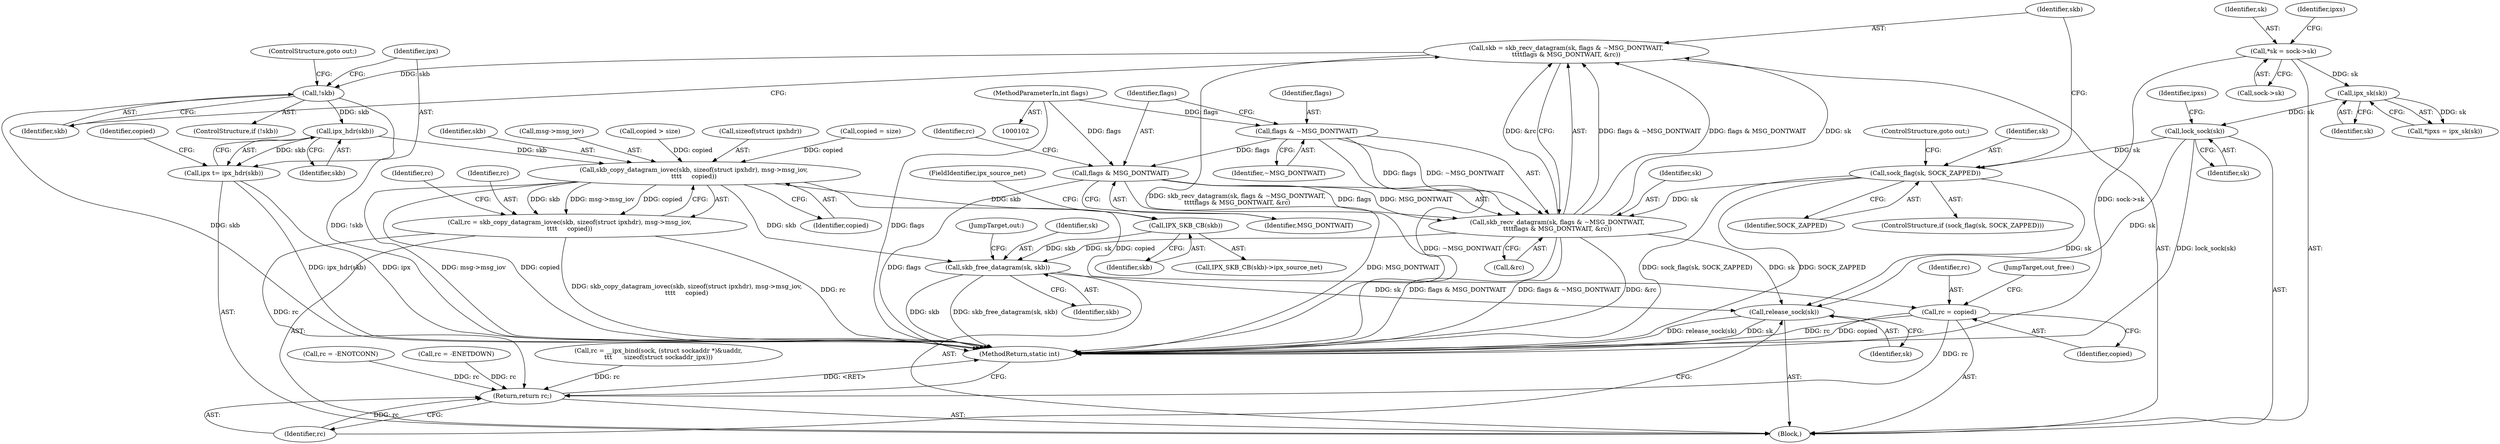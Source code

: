 digraph "0_linux_f3d3342602f8bcbf37d7c46641cb9bca7618eb1c_15@API" {
"1000196" [label="(Call,skb = skb_recv_datagram(sk, flags & ~MSG_DONTWAIT,\n\t\t\t\tflags & MSG_DONTWAIT, &rc))"];
"1000198" [label="(Call,skb_recv_datagram(sk, flags & ~MSG_DONTWAIT,\n\t\t\t\tflags & MSG_DONTWAIT, &rc))"];
"1000192" [label="(Call,sock_flag(sk, SOCK_ZAPPED))"];
"1000135" [label="(Call,lock_sock(sk))"];
"1000118" [label="(Call,ipx_sk(sk))"];
"1000110" [label="(Call,*sk = sock->sk)"];
"1000200" [label="(Call,flags & ~MSG_DONTWAIT)"];
"1000107" [label="(MethodParameterIn,int flags)"];
"1000203" [label="(Call,flags & MSG_DONTWAIT)"];
"1000209" [label="(Call,!skb)"];
"1000214" [label="(Call,ipx_hdr(skb))"];
"1000212" [label="(Call,ipx \t= ipx_hdr(skb))"];
"1000240" [label="(Call,skb_copy_datagram_iovec(skb, sizeof(struct ipxhdr), msg->msg_iov,\n\t\t\t\t     copied))"];
"1000238" [label="(Call,rc = skb_copy_datagram_iovec(skb, sizeof(struct ipxhdr), msg->msg_iov,\n\t\t\t\t     copied))"];
"1000328" [label="(Return,return rc;)"];
"1000296" [label="(Call,IPX_SKB_CB(skb))"];
"1000322" [label="(Call,skb_free_datagram(sk, skb))"];
"1000326" [label="(Call,release_sock(sk))"];
"1000318" [label="(Call,rc = copied)"];
"1000240" [label="(Call,skb_copy_datagram_iovec(skb, sizeof(struct ipxhdr), msg->msg_iov,\n\t\t\t\t     copied))"];
"1000135" [label="(Call,lock_sock(sk))"];
"1000119" [label="(Identifier,sk)"];
"1000217" [label="(Identifier,copied)"];
"1000324" [label="(Identifier,skb)"];
"1000198" [label="(Call,skb_recv_datagram(sk, flags & ~MSG_DONTWAIT,\n\t\t\t\tflags & MSG_DONTWAIT, &rc))"];
"1000197" [label="(Identifier,skb)"];
"1000295" [label="(Call,IPX_SKB_CB(skb)->ipx_source_net)"];
"1000249" [label="(Identifier,rc)"];
"1000116" [label="(Call,*ipxs = ipx_sk(sk))"];
"1000202" [label="(Identifier,~MSG_DONTWAIT)"];
"1000191" [label="(ControlStructure,if (sock_flag(sk, SOCK_ZAPPED)))"];
"1000111" [label="(Identifier,sk)"];
"1000326" [label="(Call,release_sock(sk))"];
"1000215" [label="(Identifier,skb)"];
"1000187" [label="(Call,rc = -ENOTCONN)"];
"1000201" [label="(Identifier,flags)"];
"1000320" [label="(Identifier,copied)"];
"1000213" [label="(Identifier,ipx)"];
"1000194" [label="(Identifier,SOCK_ZAPPED)"];
"1000108" [label="(Block,)"];
"1000199" [label="(Identifier,sk)"];
"1000328" [label="(Return,return rc;)"];
"1000204" [label="(Identifier,flags)"];
"1000214" [label="(Call,ipx_hdr(skb))"];
"1000247" [label="(Identifier,copied)"];
"1000203" [label="(Call,flags & MSG_DONTWAIT)"];
"1000211" [label="(ControlStructure,goto out;)"];
"1000209" [label="(Call,!skb)"];
"1000192" [label="(Call,sock_flag(sk, SOCK_ZAPPED))"];
"1000136" [label="(Identifier,sk)"];
"1000107" [label="(MethodParameterIn,int flags)"];
"1000296" [label="(Call,IPX_SKB_CB(skb))"];
"1000297" [label="(Identifier,skb)"];
"1000140" [label="(Identifier,ipxs)"];
"1000200" [label="(Call,flags & ~MSG_DONTWAIT)"];
"1000242" [label="(Call,sizeof(struct ipxhdr))"];
"1000154" [label="(Call,rc = -ENETDOWN)"];
"1000330" [label="(MethodReturn,static int)"];
"1000322" [label="(Call,skb_free_datagram(sk, skb))"];
"1000196" [label="(Call,skb = skb_recv_datagram(sk, flags & ~MSG_DONTWAIT,\n\t\t\t\tflags & MSG_DONTWAIT, &rc))"];
"1000206" [label="(Call,&rc)"];
"1000205" [label="(Identifier,MSG_DONTWAIT)"];
"1000318" [label="(Call,rc = copied)"];
"1000329" [label="(Identifier,rc)"];
"1000174" [label="(Call,rc = __ipx_bind(sock, (struct sockaddr *)&uaddr,\n\t\t\t      sizeof(struct sockaddr_ipx)))"];
"1000210" [label="(Identifier,skb)"];
"1000230" [label="(Call,copied = size)"];
"1000239" [label="(Identifier,rc)"];
"1000110" [label="(Call,*sk = sock->sk)"];
"1000323" [label="(Identifier,sk)"];
"1000195" [label="(ControlStructure,goto out;)"];
"1000241" [label="(Identifier,skb)"];
"1000112" [label="(Call,sock->sk)"];
"1000208" [label="(ControlStructure,if (!skb))"];
"1000238" [label="(Call,rc = skb_copy_datagram_iovec(skb, sizeof(struct ipxhdr), msg->msg_iov,\n\t\t\t\t     copied))"];
"1000327" [label="(Identifier,sk)"];
"1000325" [label="(JumpTarget,out:)"];
"1000193" [label="(Identifier,sk)"];
"1000212" [label="(Call,ipx \t= ipx_hdr(skb))"];
"1000321" [label="(JumpTarget,out_free:)"];
"1000319" [label="(Identifier,rc)"];
"1000207" [label="(Identifier,rc)"];
"1000244" [label="(Call,msg->msg_iov)"];
"1000118" [label="(Call,ipx_sk(sk))"];
"1000226" [label="(Call,copied > size)"];
"1000298" [label="(FieldIdentifier,ipx_source_net)"];
"1000117" [label="(Identifier,ipxs)"];
"1000196" -> "1000108"  [label="AST: "];
"1000196" -> "1000198"  [label="CFG: "];
"1000197" -> "1000196"  [label="AST: "];
"1000198" -> "1000196"  [label="AST: "];
"1000210" -> "1000196"  [label="CFG: "];
"1000196" -> "1000330"  [label="DDG: skb_recv_datagram(sk, flags & ~MSG_DONTWAIT,\n\t\t\t\tflags & MSG_DONTWAIT, &rc)"];
"1000198" -> "1000196"  [label="DDG: sk"];
"1000198" -> "1000196"  [label="DDG: flags & ~MSG_DONTWAIT"];
"1000198" -> "1000196"  [label="DDG: flags & MSG_DONTWAIT"];
"1000198" -> "1000196"  [label="DDG: &rc"];
"1000196" -> "1000209"  [label="DDG: skb"];
"1000198" -> "1000206"  [label="CFG: "];
"1000199" -> "1000198"  [label="AST: "];
"1000200" -> "1000198"  [label="AST: "];
"1000203" -> "1000198"  [label="AST: "];
"1000206" -> "1000198"  [label="AST: "];
"1000198" -> "1000330"  [label="DDG: flags & ~MSG_DONTWAIT"];
"1000198" -> "1000330"  [label="DDG: &rc"];
"1000198" -> "1000330"  [label="DDG: flags & MSG_DONTWAIT"];
"1000192" -> "1000198"  [label="DDG: sk"];
"1000200" -> "1000198"  [label="DDG: flags"];
"1000200" -> "1000198"  [label="DDG: ~MSG_DONTWAIT"];
"1000203" -> "1000198"  [label="DDG: flags"];
"1000203" -> "1000198"  [label="DDG: MSG_DONTWAIT"];
"1000198" -> "1000322"  [label="DDG: sk"];
"1000198" -> "1000326"  [label="DDG: sk"];
"1000192" -> "1000191"  [label="AST: "];
"1000192" -> "1000194"  [label="CFG: "];
"1000193" -> "1000192"  [label="AST: "];
"1000194" -> "1000192"  [label="AST: "];
"1000195" -> "1000192"  [label="CFG: "];
"1000197" -> "1000192"  [label="CFG: "];
"1000192" -> "1000330"  [label="DDG: SOCK_ZAPPED"];
"1000192" -> "1000330"  [label="DDG: sock_flag(sk, SOCK_ZAPPED)"];
"1000135" -> "1000192"  [label="DDG: sk"];
"1000192" -> "1000326"  [label="DDG: sk"];
"1000135" -> "1000108"  [label="AST: "];
"1000135" -> "1000136"  [label="CFG: "];
"1000136" -> "1000135"  [label="AST: "];
"1000140" -> "1000135"  [label="CFG: "];
"1000135" -> "1000330"  [label="DDG: lock_sock(sk)"];
"1000118" -> "1000135"  [label="DDG: sk"];
"1000135" -> "1000326"  [label="DDG: sk"];
"1000118" -> "1000116"  [label="AST: "];
"1000118" -> "1000119"  [label="CFG: "];
"1000119" -> "1000118"  [label="AST: "];
"1000116" -> "1000118"  [label="CFG: "];
"1000118" -> "1000116"  [label="DDG: sk"];
"1000110" -> "1000118"  [label="DDG: sk"];
"1000110" -> "1000108"  [label="AST: "];
"1000110" -> "1000112"  [label="CFG: "];
"1000111" -> "1000110"  [label="AST: "];
"1000112" -> "1000110"  [label="AST: "];
"1000117" -> "1000110"  [label="CFG: "];
"1000110" -> "1000330"  [label="DDG: sock->sk"];
"1000200" -> "1000202"  [label="CFG: "];
"1000201" -> "1000200"  [label="AST: "];
"1000202" -> "1000200"  [label="AST: "];
"1000204" -> "1000200"  [label="CFG: "];
"1000200" -> "1000330"  [label="DDG: ~MSG_DONTWAIT"];
"1000107" -> "1000200"  [label="DDG: flags"];
"1000200" -> "1000203"  [label="DDG: flags"];
"1000107" -> "1000102"  [label="AST: "];
"1000107" -> "1000330"  [label="DDG: flags"];
"1000107" -> "1000203"  [label="DDG: flags"];
"1000203" -> "1000205"  [label="CFG: "];
"1000204" -> "1000203"  [label="AST: "];
"1000205" -> "1000203"  [label="AST: "];
"1000207" -> "1000203"  [label="CFG: "];
"1000203" -> "1000330"  [label="DDG: MSG_DONTWAIT"];
"1000203" -> "1000330"  [label="DDG: flags"];
"1000209" -> "1000208"  [label="AST: "];
"1000209" -> "1000210"  [label="CFG: "];
"1000210" -> "1000209"  [label="AST: "];
"1000211" -> "1000209"  [label="CFG: "];
"1000213" -> "1000209"  [label="CFG: "];
"1000209" -> "1000330"  [label="DDG: !skb"];
"1000209" -> "1000330"  [label="DDG: skb"];
"1000209" -> "1000214"  [label="DDG: skb"];
"1000214" -> "1000212"  [label="AST: "];
"1000214" -> "1000215"  [label="CFG: "];
"1000215" -> "1000214"  [label="AST: "];
"1000212" -> "1000214"  [label="CFG: "];
"1000214" -> "1000212"  [label="DDG: skb"];
"1000214" -> "1000240"  [label="DDG: skb"];
"1000212" -> "1000108"  [label="AST: "];
"1000213" -> "1000212"  [label="AST: "];
"1000217" -> "1000212"  [label="CFG: "];
"1000212" -> "1000330"  [label="DDG: ipx_hdr(skb)"];
"1000212" -> "1000330"  [label="DDG: ipx"];
"1000240" -> "1000238"  [label="AST: "];
"1000240" -> "1000247"  [label="CFG: "];
"1000241" -> "1000240"  [label="AST: "];
"1000242" -> "1000240"  [label="AST: "];
"1000244" -> "1000240"  [label="AST: "];
"1000247" -> "1000240"  [label="AST: "];
"1000238" -> "1000240"  [label="CFG: "];
"1000240" -> "1000330"  [label="DDG: msg->msg_iov"];
"1000240" -> "1000330"  [label="DDG: copied"];
"1000240" -> "1000238"  [label="DDG: skb"];
"1000240" -> "1000238"  [label="DDG: msg->msg_iov"];
"1000240" -> "1000238"  [label="DDG: copied"];
"1000226" -> "1000240"  [label="DDG: copied"];
"1000230" -> "1000240"  [label="DDG: copied"];
"1000240" -> "1000296"  [label="DDG: skb"];
"1000240" -> "1000318"  [label="DDG: copied"];
"1000240" -> "1000322"  [label="DDG: skb"];
"1000238" -> "1000108"  [label="AST: "];
"1000239" -> "1000238"  [label="AST: "];
"1000249" -> "1000238"  [label="CFG: "];
"1000238" -> "1000330"  [label="DDG: rc"];
"1000238" -> "1000330"  [label="DDG: skb_copy_datagram_iovec(skb, sizeof(struct ipxhdr), msg->msg_iov,\n\t\t\t\t     copied)"];
"1000238" -> "1000328"  [label="DDG: rc"];
"1000328" -> "1000108"  [label="AST: "];
"1000328" -> "1000329"  [label="CFG: "];
"1000329" -> "1000328"  [label="AST: "];
"1000330" -> "1000328"  [label="CFG: "];
"1000328" -> "1000330"  [label="DDG: <RET>"];
"1000329" -> "1000328"  [label="DDG: rc"];
"1000187" -> "1000328"  [label="DDG: rc"];
"1000318" -> "1000328"  [label="DDG: rc"];
"1000154" -> "1000328"  [label="DDG: rc"];
"1000174" -> "1000328"  [label="DDG: rc"];
"1000296" -> "1000295"  [label="AST: "];
"1000296" -> "1000297"  [label="CFG: "];
"1000297" -> "1000296"  [label="AST: "];
"1000298" -> "1000296"  [label="CFG: "];
"1000296" -> "1000322"  [label="DDG: skb"];
"1000322" -> "1000108"  [label="AST: "];
"1000322" -> "1000324"  [label="CFG: "];
"1000323" -> "1000322"  [label="AST: "];
"1000324" -> "1000322"  [label="AST: "];
"1000325" -> "1000322"  [label="CFG: "];
"1000322" -> "1000330"  [label="DDG: skb"];
"1000322" -> "1000330"  [label="DDG: skb_free_datagram(sk, skb)"];
"1000322" -> "1000326"  [label="DDG: sk"];
"1000326" -> "1000108"  [label="AST: "];
"1000326" -> "1000327"  [label="CFG: "];
"1000327" -> "1000326"  [label="AST: "];
"1000329" -> "1000326"  [label="CFG: "];
"1000326" -> "1000330"  [label="DDG: release_sock(sk)"];
"1000326" -> "1000330"  [label="DDG: sk"];
"1000318" -> "1000108"  [label="AST: "];
"1000318" -> "1000320"  [label="CFG: "];
"1000319" -> "1000318"  [label="AST: "];
"1000320" -> "1000318"  [label="AST: "];
"1000321" -> "1000318"  [label="CFG: "];
"1000318" -> "1000330"  [label="DDG: rc"];
"1000318" -> "1000330"  [label="DDG: copied"];
}
